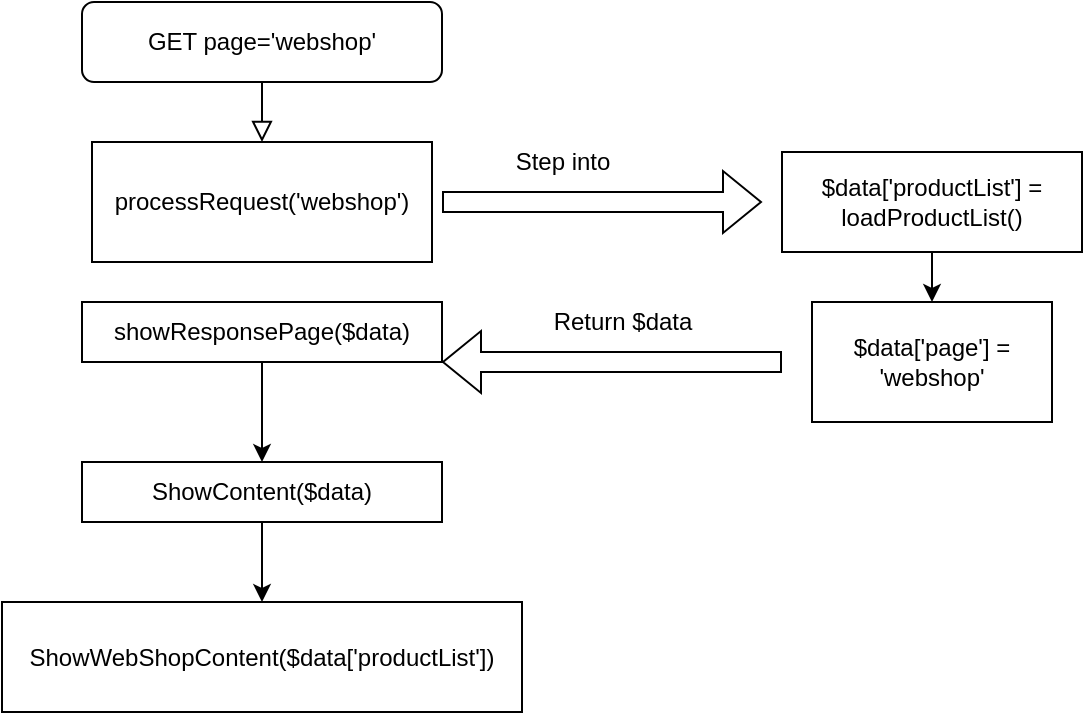 <mxfile version="16.2.2" type="github">
  <diagram id="C5RBs43oDa-KdzZeNtuy" name="Page-1">
    <mxGraphModel dx="1422" dy="803" grid="1" gridSize="10" guides="1" tooltips="1" connect="1" arrows="1" fold="1" page="1" pageScale="1" pageWidth="827" pageHeight="1169" math="0" shadow="0">
      <root>
        <mxCell id="WIyWlLk6GJQsqaUBKTNV-0" />
        <mxCell id="WIyWlLk6GJQsqaUBKTNV-1" parent="WIyWlLk6GJQsqaUBKTNV-0" />
        <mxCell id="WIyWlLk6GJQsqaUBKTNV-2" value="" style="rounded=0;html=1;jettySize=auto;orthogonalLoop=1;fontSize=11;endArrow=block;endFill=0;endSize=8;strokeWidth=1;shadow=0;labelBackgroundColor=none;edgeStyle=orthogonalEdgeStyle;entryX=0.5;entryY=0;entryDx=0;entryDy=0;" parent="WIyWlLk6GJQsqaUBKTNV-1" source="WIyWlLk6GJQsqaUBKTNV-3" target="X7YcFP9HfGFfu3jXwkdN-0" edge="1">
          <mxGeometry relative="1" as="geometry" />
        </mxCell>
        <mxCell id="WIyWlLk6GJQsqaUBKTNV-3" value="GET page=&#39;webshop&#39;" style="rounded=1;whiteSpace=wrap;html=1;fontSize=12;glass=0;strokeWidth=1;shadow=0;" parent="WIyWlLk6GJQsqaUBKTNV-1" vertex="1">
          <mxGeometry x="160" y="80" width="180" height="40" as="geometry" />
        </mxCell>
        <mxCell id="X7YcFP9HfGFfu3jXwkdN-0" value="processRequest(&#39;webshop&#39;)" style="rounded=0;whiteSpace=wrap;html=1;" parent="WIyWlLk6GJQsqaUBKTNV-1" vertex="1">
          <mxGeometry x="165" y="150" width="170" height="60" as="geometry" />
        </mxCell>
        <mxCell id="jyO9d3wJ_w2OSAcadYdU-7" value="" style="edgeStyle=orthogonalEdgeStyle;rounded=0;orthogonalLoop=1;jettySize=auto;html=1;" edge="1" parent="WIyWlLk6GJQsqaUBKTNV-1" source="X7YcFP9HfGFfu3jXwkdN-3" target="jyO9d3wJ_w2OSAcadYdU-6">
          <mxGeometry relative="1" as="geometry" />
        </mxCell>
        <mxCell id="X7YcFP9HfGFfu3jXwkdN-3" value="&lt;div&gt;$data[&#39;productList&#39;] = &lt;br&gt;&lt;/div&gt;&lt;div&gt;loadProductList()&lt;br&gt;&lt;/div&gt;" style="rounded=0;whiteSpace=wrap;html=1;" parent="WIyWlLk6GJQsqaUBKTNV-1" vertex="1">
          <mxGeometry x="510" y="155" width="150" height="50" as="geometry" />
        </mxCell>
        <mxCell id="jyO9d3wJ_w2OSAcadYdU-5" value="" style="shape=flexArrow;endArrow=classic;html=1;rounded=0;" edge="1" parent="WIyWlLk6GJQsqaUBKTNV-1">
          <mxGeometry width="50" height="50" relative="1" as="geometry">
            <mxPoint x="340" y="180" as="sourcePoint" />
            <mxPoint x="500" y="180" as="targetPoint" />
          </mxGeometry>
        </mxCell>
        <mxCell id="jyO9d3wJ_w2OSAcadYdU-6" value="&lt;div&gt;$data[&#39;page&#39;] = &#39;webshop&#39;&lt;br&gt;&lt;/div&gt;" style="whiteSpace=wrap;html=1;rounded=0;" vertex="1" parent="WIyWlLk6GJQsqaUBKTNV-1">
          <mxGeometry x="525" y="230" width="120" height="60" as="geometry" />
        </mxCell>
        <mxCell id="jyO9d3wJ_w2OSAcadYdU-10" value="" style="shape=flexArrow;endArrow=classic;html=1;rounded=0;" edge="1" parent="WIyWlLk6GJQsqaUBKTNV-1">
          <mxGeometry width="50" height="50" relative="1" as="geometry">
            <mxPoint x="510" y="260" as="sourcePoint" />
            <mxPoint x="340" y="260" as="targetPoint" />
          </mxGeometry>
        </mxCell>
        <mxCell id="jyO9d3wJ_w2OSAcadYdU-11" value="Step into" style="text;html=1;align=center;verticalAlign=middle;resizable=0;points=[];autosize=1;strokeColor=none;fillColor=none;" vertex="1" parent="WIyWlLk6GJQsqaUBKTNV-1">
          <mxGeometry x="370" y="150" width="60" height="20" as="geometry" />
        </mxCell>
        <mxCell id="jyO9d3wJ_w2OSAcadYdU-12" value="Return $data" style="text;html=1;align=center;verticalAlign=middle;resizable=0;points=[];autosize=1;strokeColor=none;fillColor=none;" vertex="1" parent="WIyWlLk6GJQsqaUBKTNV-1">
          <mxGeometry x="385" y="230" width="90" height="20" as="geometry" />
        </mxCell>
        <mxCell id="jyO9d3wJ_w2OSAcadYdU-15" value="" style="edgeStyle=orthogonalEdgeStyle;rounded=0;orthogonalLoop=1;jettySize=auto;html=1;" edge="1" parent="WIyWlLk6GJQsqaUBKTNV-1" source="jyO9d3wJ_w2OSAcadYdU-13" target="jyO9d3wJ_w2OSAcadYdU-14">
          <mxGeometry relative="1" as="geometry" />
        </mxCell>
        <mxCell id="jyO9d3wJ_w2OSAcadYdU-13" value="showResponsePage($data)" style="whiteSpace=wrap;html=1;" vertex="1" parent="WIyWlLk6GJQsqaUBKTNV-1">
          <mxGeometry x="160" y="230" width="180" height="30" as="geometry" />
        </mxCell>
        <mxCell id="jyO9d3wJ_w2OSAcadYdU-17" value="" style="edgeStyle=orthogonalEdgeStyle;rounded=0;orthogonalLoop=1;jettySize=auto;html=1;" edge="1" parent="WIyWlLk6GJQsqaUBKTNV-1" source="jyO9d3wJ_w2OSAcadYdU-14" target="jyO9d3wJ_w2OSAcadYdU-16">
          <mxGeometry relative="1" as="geometry" />
        </mxCell>
        <mxCell id="jyO9d3wJ_w2OSAcadYdU-14" value="ShowContent($data)" style="whiteSpace=wrap;html=1;" vertex="1" parent="WIyWlLk6GJQsqaUBKTNV-1">
          <mxGeometry x="160" y="310" width="180" height="30" as="geometry" />
        </mxCell>
        <mxCell id="jyO9d3wJ_w2OSAcadYdU-16" value="ShowWebShopContent($data[&#39;productList&#39;])" style="whiteSpace=wrap;html=1;" vertex="1" parent="WIyWlLk6GJQsqaUBKTNV-1">
          <mxGeometry x="120" y="380" width="260" height="55" as="geometry" />
        </mxCell>
      </root>
    </mxGraphModel>
  </diagram>
</mxfile>
